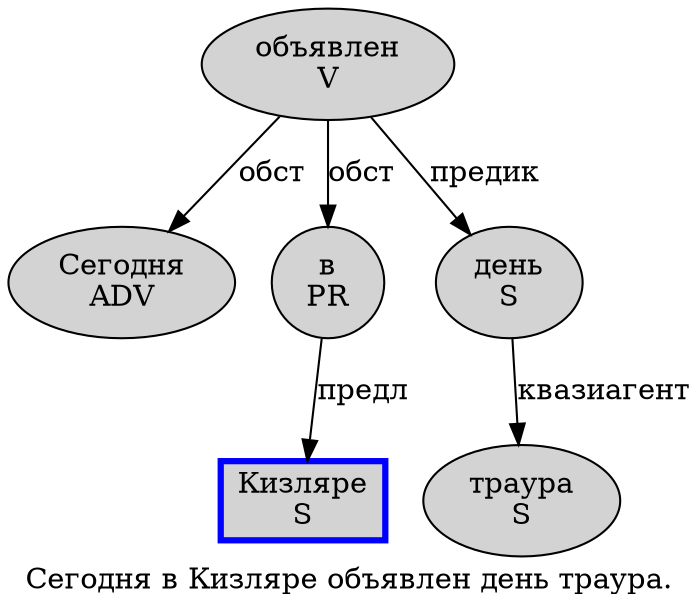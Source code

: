 digraph SENTENCE_1018 {
	graph [label="Сегодня в Кизляре объявлен день траура."]
	node [style=filled]
		0 [label="Сегодня
ADV" color="" fillcolor=lightgray penwidth=1 shape=ellipse]
		1 [label="в
PR" color="" fillcolor=lightgray penwidth=1 shape=ellipse]
		2 [label="Кизляре
S" color=blue fillcolor=lightgray penwidth=3 shape=box]
		3 [label="объявлен
V" color="" fillcolor=lightgray penwidth=1 shape=ellipse]
		4 [label="день
S" color="" fillcolor=lightgray penwidth=1 shape=ellipse]
		5 [label="траура
S" color="" fillcolor=lightgray penwidth=1 shape=ellipse]
			4 -> 5 [label="квазиагент"]
			3 -> 0 [label="обст"]
			3 -> 1 [label="обст"]
			3 -> 4 [label="предик"]
			1 -> 2 [label="предл"]
}